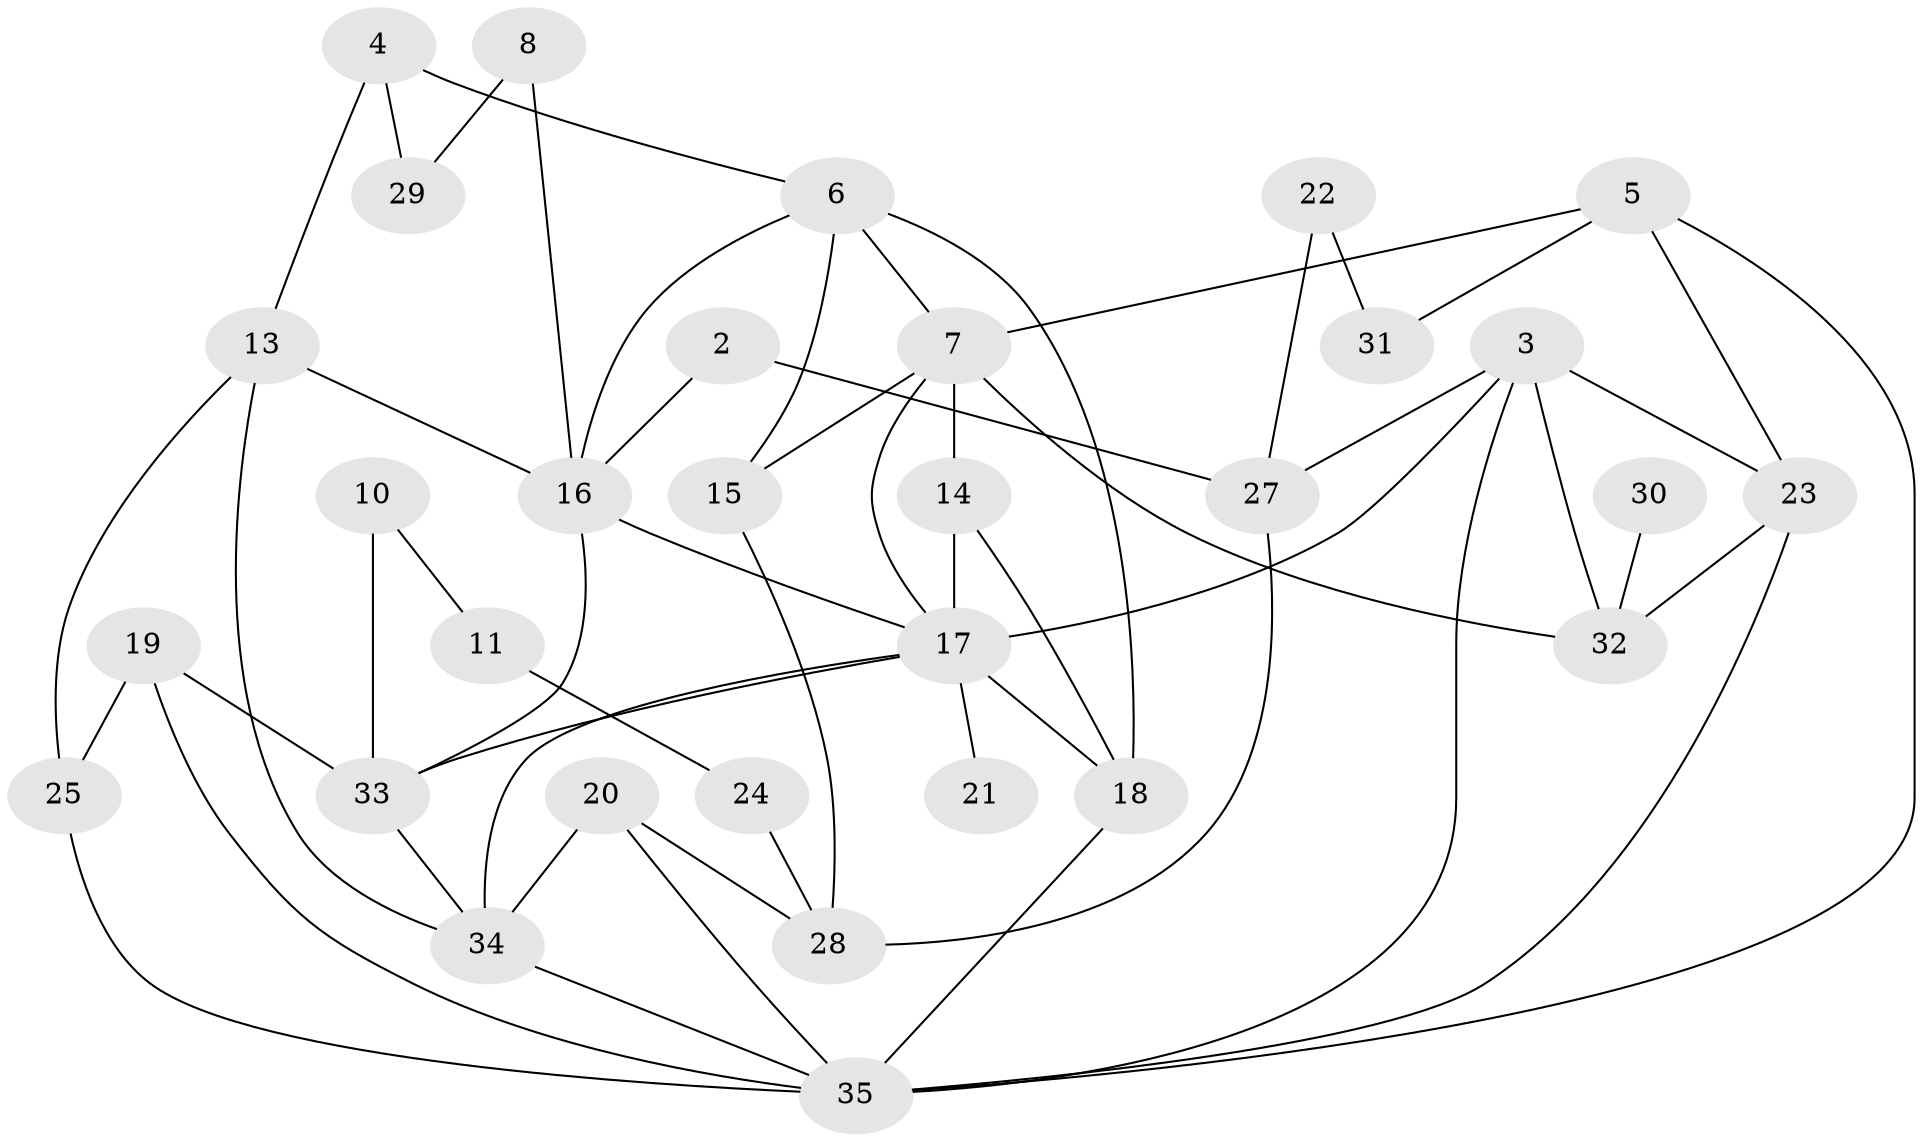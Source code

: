 // original degree distribution, {4: 0.18840579710144928, 2: 0.2753623188405797, 1: 0.15942028985507245, 0: 0.057971014492753624, 6: 0.014492753623188406, 3: 0.17391304347826086, 5: 0.10144927536231885, 10: 0.014492753623188406, 8: 0.014492753623188406}
// Generated by graph-tools (version 1.1) at 2025/00/03/09/25 03:00:49]
// undirected, 31 vertices, 56 edges
graph export_dot {
graph [start="1"]
  node [color=gray90,style=filled];
  2;
  3;
  4;
  5;
  6;
  7;
  8;
  10;
  11;
  13;
  14;
  15;
  16;
  17;
  18;
  19;
  20;
  21;
  22;
  23;
  24;
  25;
  27;
  28;
  29;
  30;
  31;
  32;
  33;
  34;
  35;
  2 -- 16 [weight=1.0];
  2 -- 27 [weight=1.0];
  3 -- 17 [weight=1.0];
  3 -- 23 [weight=1.0];
  3 -- 27 [weight=1.0];
  3 -- 32 [weight=1.0];
  3 -- 35 [weight=1.0];
  4 -- 6 [weight=1.0];
  4 -- 13 [weight=1.0];
  4 -- 29 [weight=1.0];
  5 -- 7 [weight=1.0];
  5 -- 23 [weight=1.0];
  5 -- 31 [weight=1.0];
  5 -- 35 [weight=1.0];
  6 -- 7 [weight=1.0];
  6 -- 15 [weight=1.0];
  6 -- 16 [weight=2.0];
  6 -- 18 [weight=2.0];
  7 -- 14 [weight=3.0];
  7 -- 15 [weight=1.0];
  7 -- 17 [weight=2.0];
  7 -- 32 [weight=1.0];
  8 -- 16 [weight=1.0];
  8 -- 29 [weight=1.0];
  10 -- 11 [weight=1.0];
  10 -- 33 [weight=2.0];
  11 -- 24 [weight=1.0];
  13 -- 16 [weight=1.0];
  13 -- 25 [weight=1.0];
  13 -- 34 [weight=1.0];
  14 -- 17 [weight=1.0];
  14 -- 18 [weight=2.0];
  15 -- 28 [weight=1.0];
  16 -- 17 [weight=1.0];
  16 -- 33 [weight=1.0];
  17 -- 18 [weight=1.0];
  17 -- 21 [weight=2.0];
  17 -- 33 [weight=1.0];
  17 -- 34 [weight=1.0];
  18 -- 35 [weight=1.0];
  19 -- 25 [weight=1.0];
  19 -- 33 [weight=1.0];
  19 -- 35 [weight=1.0];
  20 -- 28 [weight=1.0];
  20 -- 34 [weight=1.0];
  20 -- 35 [weight=1.0];
  22 -- 27 [weight=1.0];
  22 -- 31 [weight=1.0];
  23 -- 32 [weight=1.0];
  23 -- 35 [weight=1.0];
  24 -- 28 [weight=1.0];
  25 -- 35 [weight=1.0];
  27 -- 28 [weight=1.0];
  30 -- 32 [weight=1.0];
  33 -- 34 [weight=1.0];
  34 -- 35 [weight=1.0];
}
